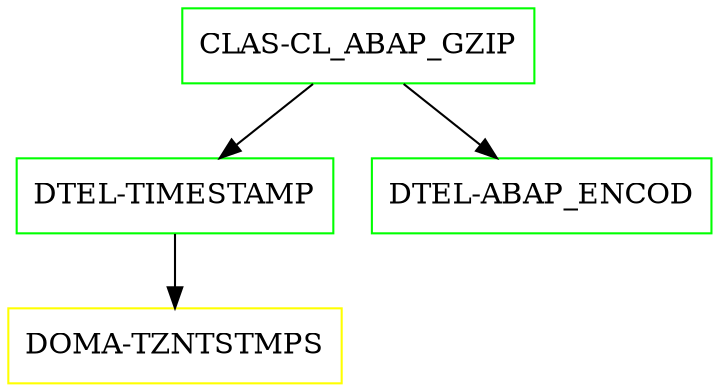 digraph G {
  "CLAS-CL_ABAP_GZIP" [shape=box,color=green];
  "DTEL-TIMESTAMP" [shape=box,color=green,URL="./DTEL_TIMESTAMP.html"];
  "DOMA-TZNTSTMPS" [shape=box,color=yellow,URL="./DOMA_TZNTSTMPS.html"];
  "DTEL-ABAP_ENCOD" [shape=box,color=green,URL="./DTEL_ABAP_ENCOD.html"];
  "CLAS-CL_ABAP_GZIP" -> "DTEL-ABAP_ENCOD";
  "CLAS-CL_ABAP_GZIP" -> "DTEL-TIMESTAMP";
  "DTEL-TIMESTAMP" -> "DOMA-TZNTSTMPS";
}
